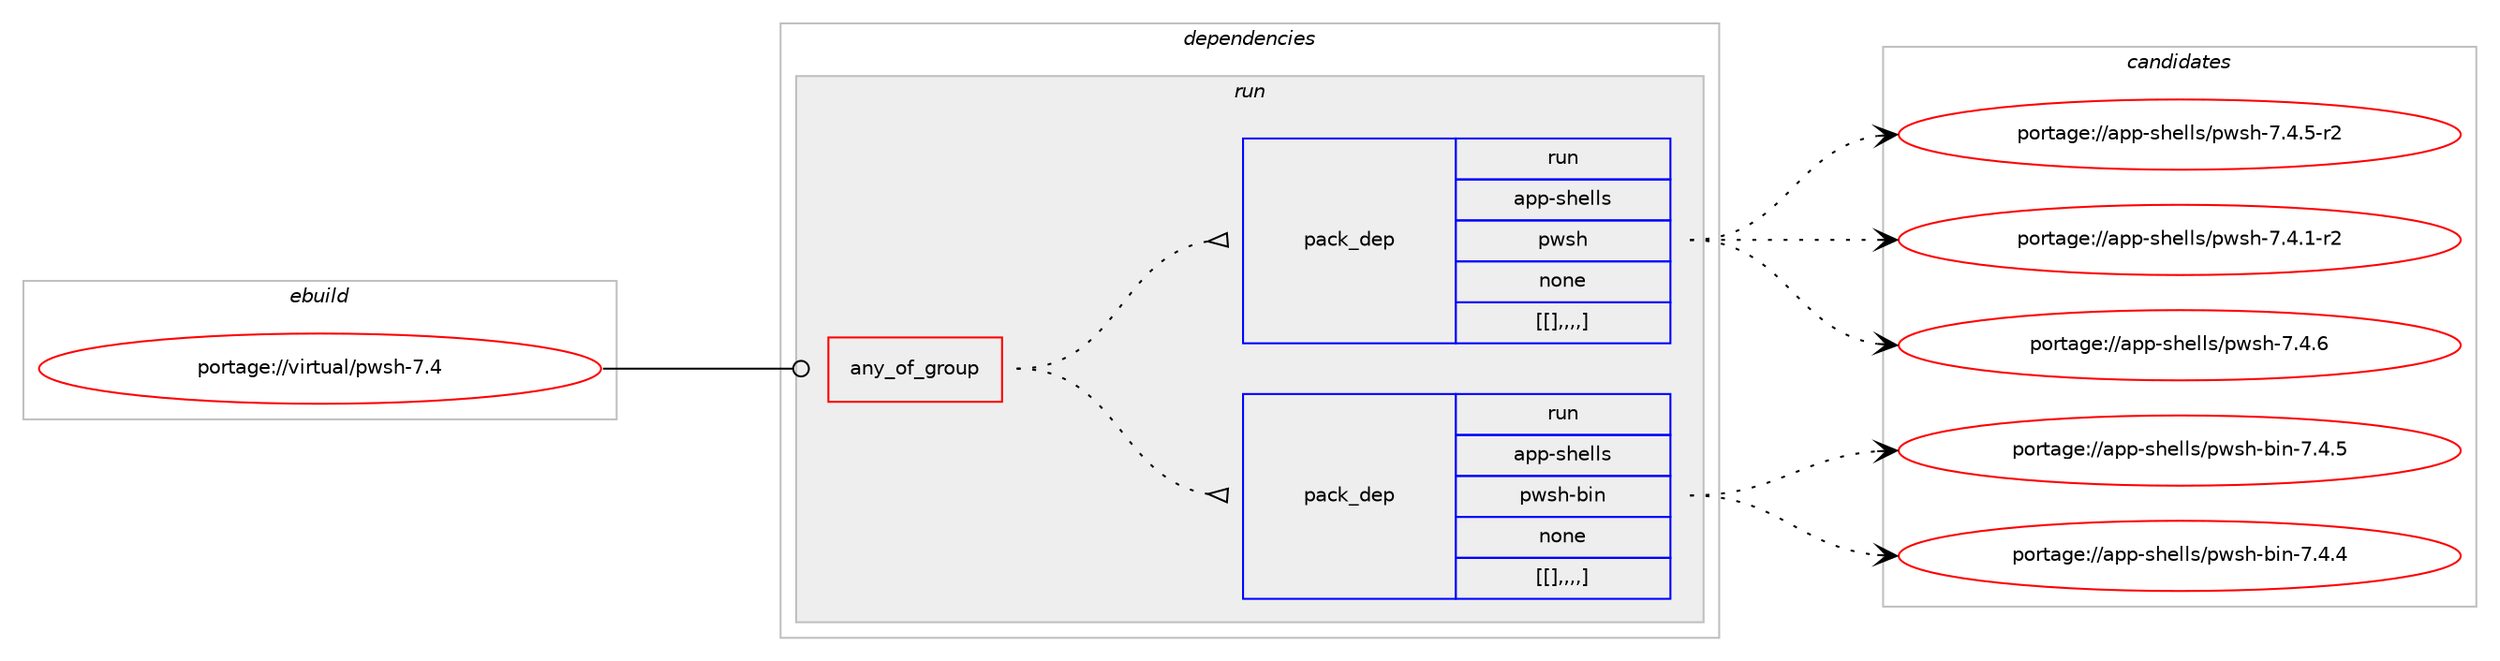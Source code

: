 digraph prolog {

# *************
# Graph options
# *************

newrank=true;
concentrate=true;
compound=true;
graph [rankdir=LR,fontname=Helvetica,fontsize=10,ranksep=1.5];#, ranksep=2.5, nodesep=0.2];
edge  [arrowhead=vee];
node  [fontname=Helvetica,fontsize=10];

# **********
# The ebuild
# **********

subgraph cluster_leftcol {
color=gray;
label=<<i>ebuild</i>>;
id [label="portage://virtual/pwsh-7.4", color=red, width=4, href="../virtual/pwsh-7.4.svg"];
}

# ****************
# The dependencies
# ****************

subgraph cluster_midcol {
color=gray;
label=<<i>dependencies</i>>;
subgraph cluster_compile {
fillcolor="#eeeeee";
style=filled;
label=<<i>compile</i>>;
}
subgraph cluster_compileandrun {
fillcolor="#eeeeee";
style=filled;
label=<<i>compile and run</i>>;
}
subgraph cluster_run {
fillcolor="#eeeeee";
style=filled;
label=<<i>run</i>>;
subgraph any3270 {
dependency469753 [label=<<TABLE BORDER="0" CELLBORDER="1" CELLSPACING="0" CELLPADDING="4"><TR><TD CELLPADDING="10">any_of_group</TD></TR></TABLE>>, shape=none, color=red];subgraph pack340464 {
dependency469754 [label=<<TABLE BORDER="0" CELLBORDER="1" CELLSPACING="0" CELLPADDING="4" WIDTH="220"><TR><TD ROWSPAN="6" CELLPADDING="30">pack_dep</TD></TR><TR><TD WIDTH="110">run</TD></TR><TR><TD>app-shells</TD></TR><TR><TD>pwsh-bin</TD></TR><TR><TD>none</TD></TR><TR><TD>[[],,,,]</TD></TR></TABLE>>, shape=none, color=blue];
}
dependency469753:e -> dependency469754:w [weight=20,style="dotted",arrowhead="oinv"];
subgraph pack340465 {
dependency469755 [label=<<TABLE BORDER="0" CELLBORDER="1" CELLSPACING="0" CELLPADDING="4" WIDTH="220"><TR><TD ROWSPAN="6" CELLPADDING="30">pack_dep</TD></TR><TR><TD WIDTH="110">run</TD></TR><TR><TD>app-shells</TD></TR><TR><TD>pwsh</TD></TR><TR><TD>none</TD></TR><TR><TD>[[],,,,]</TD></TR></TABLE>>, shape=none, color=blue];
}
dependency469753:e -> dependency469755:w [weight=20,style="dotted",arrowhead="oinv"];
}
id:e -> dependency469753:w [weight=20,style="solid",arrowhead="odot"];
}
}

# **************
# The candidates
# **************

subgraph cluster_choices {
rank=same;
color=gray;
label=<<i>candidates</i>>;

subgraph choice340464 {
color=black;
nodesep=1;
choice9711211245115104101108108115471121191151044598105110455546524653 [label="portage://app-shells/pwsh-bin-7.4.5", color=red, width=4,href="../app-shells/pwsh-bin-7.4.5.svg"];
choice9711211245115104101108108115471121191151044598105110455546524652 [label="portage://app-shells/pwsh-bin-7.4.4", color=red, width=4,href="../app-shells/pwsh-bin-7.4.4.svg"];
dependency469754:e -> choice9711211245115104101108108115471121191151044598105110455546524653:w [style=dotted,weight="100"];
dependency469754:e -> choice9711211245115104101108108115471121191151044598105110455546524652:w [style=dotted,weight="100"];
}
subgraph choice340465 {
color=black;
nodesep=1;
choice971121124511510410110810811547112119115104455546524654 [label="portage://app-shells/pwsh-7.4.6", color=red, width=4,href="../app-shells/pwsh-7.4.6.svg"];
choice9711211245115104101108108115471121191151044555465246534511450 [label="portage://app-shells/pwsh-7.4.5-r2", color=red, width=4,href="../app-shells/pwsh-7.4.5-r2.svg"];
choice9711211245115104101108108115471121191151044555465246494511450 [label="portage://app-shells/pwsh-7.4.1-r2", color=red, width=4,href="../app-shells/pwsh-7.4.1-r2.svg"];
dependency469755:e -> choice971121124511510410110810811547112119115104455546524654:w [style=dotted,weight="100"];
dependency469755:e -> choice9711211245115104101108108115471121191151044555465246534511450:w [style=dotted,weight="100"];
dependency469755:e -> choice9711211245115104101108108115471121191151044555465246494511450:w [style=dotted,weight="100"];
}
}

}
